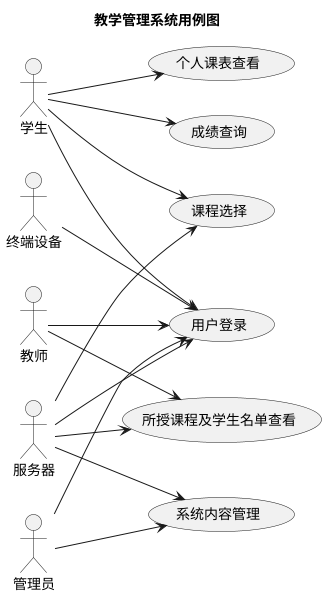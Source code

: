 ```plantuml
@startuml
left to right direction

title 教学管理系统用例图

actor "学生"
actor "教师"
actor "管理员"
actor "终端设备"
actor "服务器"

usecase "用户登录"
usecase "课程选择"
usecase "个人课表查看"
usecase "成绩查询"
usecase "所授课程及学生名单查看"
usecase "系统内容管理"

"学生" --> "用户登录"
"学生" --> "课程选择"
"学生" --> "个人课表查看"
"学生" --> "成绩查询"

"教师" --> "用户登录"
"教师" --> "所授课程及学生名单查看"

"管理员" --> "用户登录"
"管理员" --> "系统内容管理"

"终端设备" --> "用户登录"
"服务器" --> "用户登录"
"服务器" --> "课程选择"
"服务器" --> "所授课程及学生名单查看"
"服务器" --> "系统内容管理"

@enduml
```

### 代码解释：
1. **整体结构**：使用 `@startuml` 和 `@enduml` 包裹整个用例图代码，这是 PlantUML 定义图形的标准格式。
2. **方向设置**：`left to right direction` 用于设置图形的绘制方向为从左到右。
3. **标题设置**：`title 教学管理系统用例图` 为用例图添加了标题。
4. **参与者定义**：通过 `actor` 关键字定义了 JSON 中列出的所有参与者，如 `actor "学生"`、`actor "教师"` 等。
5. **用例定义**：使用 `usecase` 关键字定义了 JSON 中列出的所有用例，如 `usecase "用户登录"`、`usecase "课程选择"` 等。
6. **关联关系**：使用 `-->` 符号表示参与者与用例之间的关联关系，根据 JSON 中的 `Association` 数组，依次定义了各个参与者与用例之间的关联。

将上述代码保存为 `.puml` 文件，然后使用 PlantUML 工具（如在线编辑器、本地 IDE 插件等）即可生成对应的用例图。